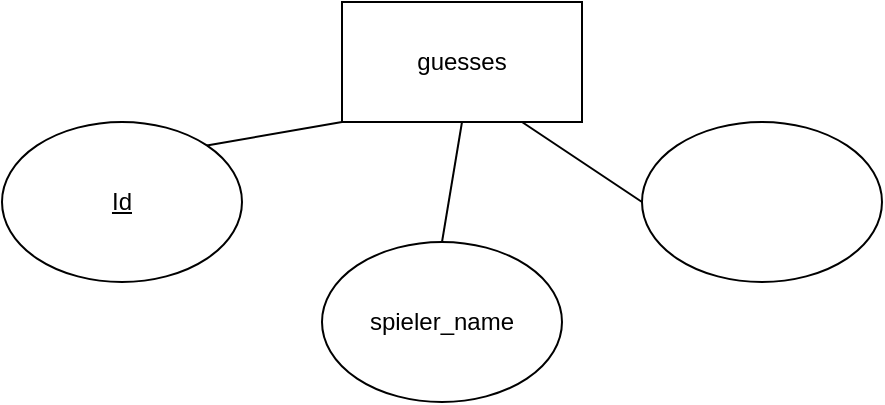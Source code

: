 <mxfile version="15.8.4" type="device"><diagram id="stG8nZDWY5oQWTrT4qT-" name="Seite-1"><mxGraphModel dx="1038" dy="641" grid="1" gridSize="10" guides="1" tooltips="1" connect="1" arrows="1" fold="1" page="1" pageScale="1" pageWidth="1654" pageHeight="1169" math="0" shadow="0"><root><mxCell id="0"/><mxCell id="1" parent="0"/><mxCell id="mHA35BP-ZipNtbbTonen-1" value="guesses" style="rounded=0;whiteSpace=wrap;html=1;" vertex="1" parent="1"><mxGeometry x="470" y="300" width="120" height="60" as="geometry"/></mxCell><mxCell id="mHA35BP-ZipNtbbTonen-2" value="&lt;u&gt;Id&lt;/u&gt;" style="ellipse;whiteSpace=wrap;html=1;" vertex="1" parent="1"><mxGeometry x="300" y="360" width="120" height="80" as="geometry"/></mxCell><mxCell id="mHA35BP-ZipNtbbTonen-3" value="spieler_name" style="ellipse;whiteSpace=wrap;html=1;" vertex="1" parent="1"><mxGeometry x="460" y="420" width="120" height="80" as="geometry"/></mxCell><mxCell id="mHA35BP-ZipNtbbTonen-4" value="" style="ellipse;whiteSpace=wrap;html=1;" vertex="1" parent="1"><mxGeometry x="620" y="360" width="120" height="80" as="geometry"/></mxCell><mxCell id="mHA35BP-ZipNtbbTonen-5" value="" style="endArrow=none;html=1;rounded=0;exitX=0.5;exitY=0;exitDx=0;exitDy=0;entryX=0.5;entryY=1;entryDx=0;entryDy=0;" edge="1" parent="1" source="mHA35BP-ZipNtbbTonen-3" target="mHA35BP-ZipNtbbTonen-1"><mxGeometry width="50" height="50" relative="1" as="geometry"><mxPoint x="500" y="360" as="sourcePoint"/><mxPoint x="550" y="310" as="targetPoint"/></mxGeometry></mxCell><mxCell id="mHA35BP-ZipNtbbTonen-6" value="" style="endArrow=none;html=1;rounded=0;exitX=1;exitY=0;exitDx=0;exitDy=0;entryX=0;entryY=1;entryDx=0;entryDy=0;" edge="1" parent="1" source="mHA35BP-ZipNtbbTonen-2" target="mHA35BP-ZipNtbbTonen-1"><mxGeometry width="50" height="50" relative="1" as="geometry"><mxPoint x="500" y="360" as="sourcePoint"/><mxPoint x="550" y="310" as="targetPoint"/></mxGeometry></mxCell><mxCell id="mHA35BP-ZipNtbbTonen-7" value="" style="endArrow=none;html=1;rounded=0;exitX=0;exitY=0.5;exitDx=0;exitDy=0;entryX=0.75;entryY=1;entryDx=0;entryDy=0;" edge="1" parent="1" source="mHA35BP-ZipNtbbTonen-4" target="mHA35BP-ZipNtbbTonen-1"><mxGeometry width="50" height="50" relative="1" as="geometry"><mxPoint x="500" y="360" as="sourcePoint"/><mxPoint x="550" y="310" as="targetPoint"/></mxGeometry></mxCell></root></mxGraphModel></diagram></mxfile>